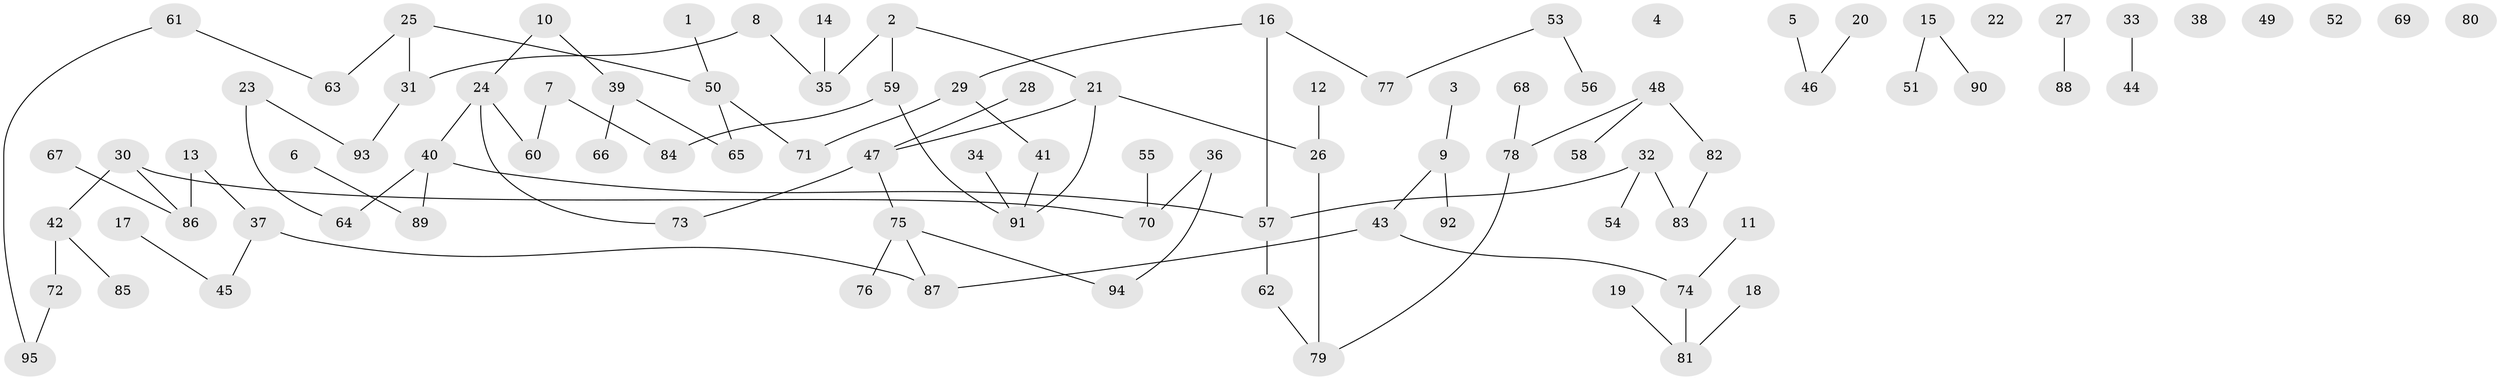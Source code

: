// coarse degree distribution, {4: 0.08163265306122448, 2: 0.46938775510204084, 3: 0.24489795918367346, 1: 0.1836734693877551, 5: 0.02040816326530612}
// Generated by graph-tools (version 1.1) at 2025/35/03/04/25 23:35:56]
// undirected, 95 vertices, 93 edges
graph export_dot {
  node [color=gray90,style=filled];
  1;
  2;
  3;
  4;
  5;
  6;
  7;
  8;
  9;
  10;
  11;
  12;
  13;
  14;
  15;
  16;
  17;
  18;
  19;
  20;
  21;
  22;
  23;
  24;
  25;
  26;
  27;
  28;
  29;
  30;
  31;
  32;
  33;
  34;
  35;
  36;
  37;
  38;
  39;
  40;
  41;
  42;
  43;
  44;
  45;
  46;
  47;
  48;
  49;
  50;
  51;
  52;
  53;
  54;
  55;
  56;
  57;
  58;
  59;
  60;
  61;
  62;
  63;
  64;
  65;
  66;
  67;
  68;
  69;
  70;
  71;
  72;
  73;
  74;
  75;
  76;
  77;
  78;
  79;
  80;
  81;
  82;
  83;
  84;
  85;
  86;
  87;
  88;
  89;
  90;
  91;
  92;
  93;
  94;
  95;
  1 -- 50;
  2 -- 21;
  2 -- 35;
  2 -- 59;
  3 -- 9;
  5 -- 46;
  6 -- 89;
  7 -- 60;
  7 -- 84;
  8 -- 31;
  8 -- 35;
  9 -- 43;
  9 -- 92;
  10 -- 24;
  10 -- 39;
  11 -- 74;
  12 -- 26;
  13 -- 37;
  13 -- 86;
  14 -- 35;
  15 -- 51;
  15 -- 90;
  16 -- 29;
  16 -- 57;
  16 -- 77;
  17 -- 45;
  18 -- 81;
  19 -- 81;
  20 -- 46;
  21 -- 26;
  21 -- 47;
  21 -- 91;
  23 -- 64;
  23 -- 93;
  24 -- 40;
  24 -- 60;
  24 -- 73;
  25 -- 31;
  25 -- 50;
  25 -- 63;
  26 -- 79;
  27 -- 88;
  28 -- 47;
  29 -- 41;
  29 -- 71;
  30 -- 42;
  30 -- 70;
  30 -- 86;
  31 -- 93;
  32 -- 54;
  32 -- 57;
  32 -- 83;
  33 -- 44;
  34 -- 91;
  36 -- 70;
  36 -- 94;
  37 -- 45;
  37 -- 87;
  39 -- 65;
  39 -- 66;
  40 -- 57;
  40 -- 64;
  40 -- 89;
  41 -- 91;
  42 -- 72;
  42 -- 85;
  43 -- 74;
  43 -- 87;
  47 -- 73;
  47 -- 75;
  48 -- 58;
  48 -- 78;
  48 -- 82;
  50 -- 65;
  50 -- 71;
  53 -- 56;
  53 -- 77;
  55 -- 70;
  57 -- 62;
  59 -- 84;
  59 -- 91;
  61 -- 63;
  61 -- 95;
  62 -- 79;
  67 -- 86;
  68 -- 78;
  72 -- 95;
  74 -- 81;
  75 -- 76;
  75 -- 87;
  75 -- 94;
  78 -- 79;
  82 -- 83;
}
